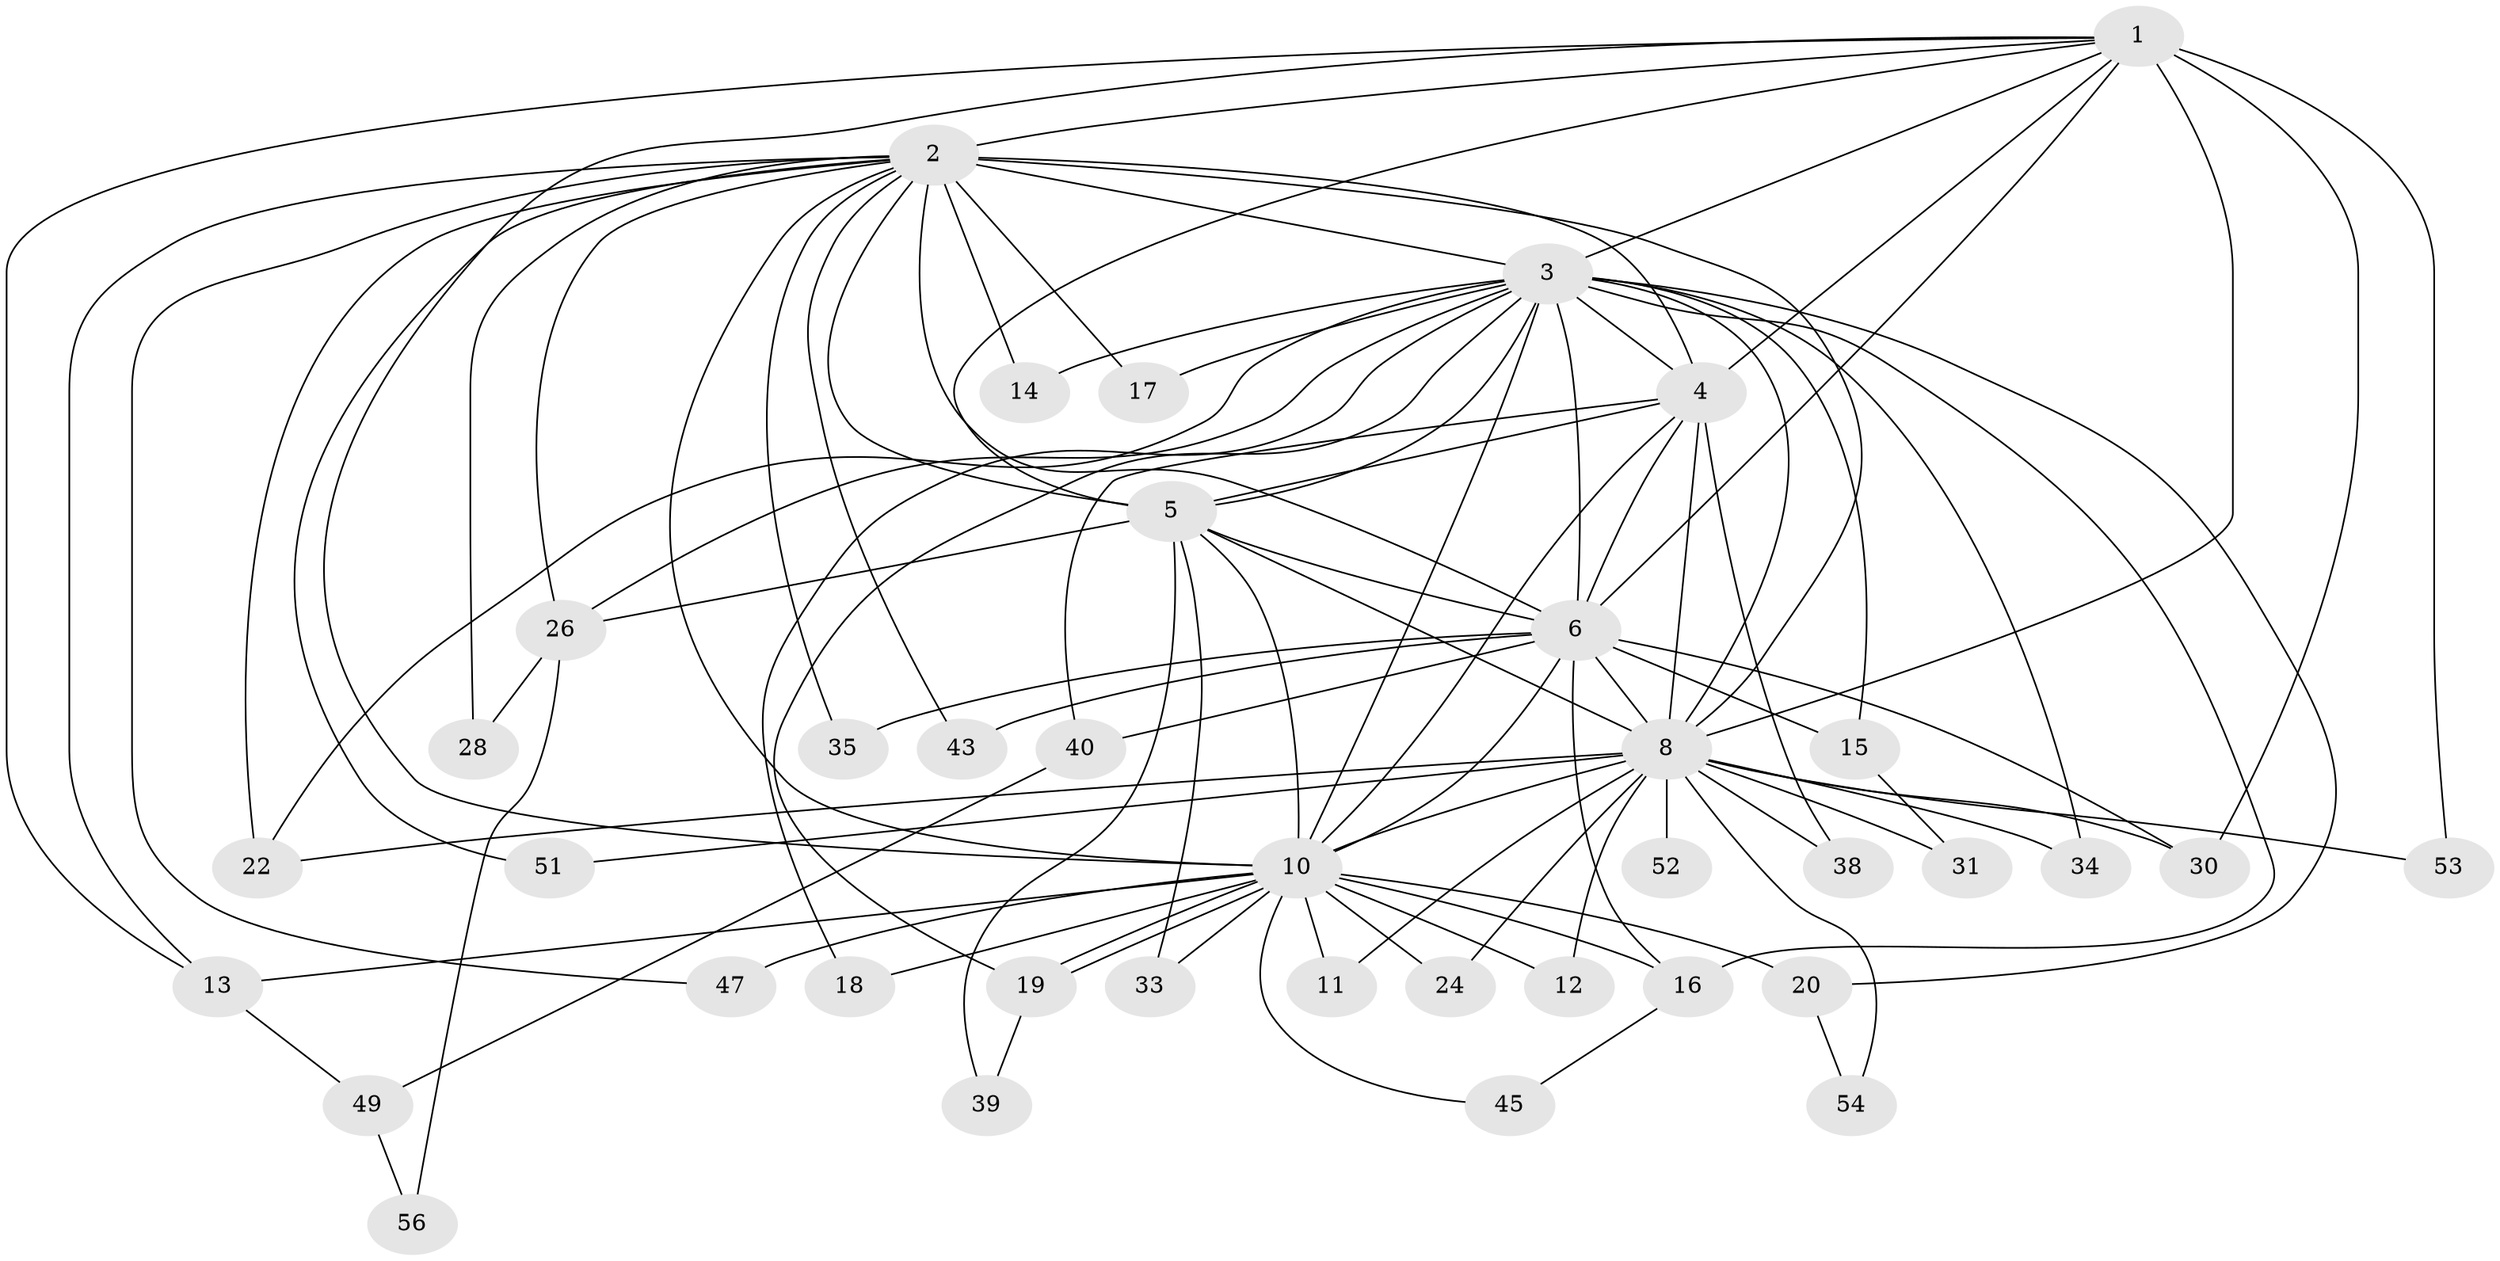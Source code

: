 // original degree distribution, {14: 0.017543859649122806, 16: 0.03508771929824561, 19: 0.017543859649122806, 12: 0.03508771929824561, 15: 0.03508771929824561, 20: 0.017543859649122806, 23: 0.017543859649122806, 2: 0.5087719298245614, 3: 0.2631578947368421, 4: 0.03508771929824561, 5: 0.017543859649122806}
// Generated by graph-tools (version 1.1) at 2025/11/02/27/25 16:11:03]
// undirected, 39 vertices, 95 edges
graph export_dot {
graph [start="1"]
  node [color=gray90,style=filled];
  1 [super="+57"];
  2 [super="+7"];
  3 [super="+42"];
  4 [super="+21"];
  5;
  6 [super="+27"];
  8 [super="+9"];
  10 [super="+37"];
  11;
  12;
  13 [super="+46"];
  14;
  15;
  16 [super="+23"];
  17 [super="+36"];
  18;
  19;
  20;
  22 [super="+29"];
  24 [super="+25"];
  26 [super="+32"];
  28;
  30 [super="+44"];
  31 [super="+41"];
  33 [super="+48"];
  34;
  35;
  38;
  39;
  40 [super="+50"];
  43;
  45;
  47;
  49;
  51;
  52 [super="+55"];
  53;
  54;
  56;
  1 -- 2 [weight=2];
  1 -- 3;
  1 -- 4;
  1 -- 5;
  1 -- 6 [weight=2];
  1 -- 8 [weight=3];
  1 -- 10;
  1 -- 13;
  1 -- 30;
  1 -- 53;
  2 -- 3 [weight=2];
  2 -- 4 [weight=3];
  2 -- 5 [weight=2];
  2 -- 6 [weight=2];
  2 -- 8 [weight=4];
  2 -- 10 [weight=3];
  2 -- 14;
  2 -- 28;
  2 -- 35;
  2 -- 51;
  2 -- 26;
  2 -- 43;
  2 -- 47;
  2 -- 17 [weight=2];
  2 -- 22;
  2 -- 13;
  3 -- 4;
  3 -- 5;
  3 -- 6;
  3 -- 8 [weight=2];
  3 -- 10;
  3 -- 14;
  3 -- 15;
  3 -- 16;
  3 -- 17;
  3 -- 18;
  3 -- 20;
  3 -- 22;
  3 -- 26;
  3 -- 34;
  3 -- 19;
  4 -- 5;
  4 -- 6;
  4 -- 8 [weight=2];
  4 -- 10;
  4 -- 38;
  4 -- 40 [weight=2];
  5 -- 6;
  5 -- 8 [weight=2];
  5 -- 10;
  5 -- 26;
  5 -- 33;
  5 -- 39;
  6 -- 8 [weight=2];
  6 -- 10;
  6 -- 15;
  6 -- 30;
  6 -- 35;
  6 -- 40;
  6 -- 43;
  6 -- 16;
  8 -- 10 [weight=2];
  8 -- 11;
  8 -- 12;
  8 -- 24 [weight=2];
  8 -- 31 [weight=2];
  8 -- 34;
  8 -- 38;
  8 -- 51;
  8 -- 52 [weight=3];
  8 -- 53;
  8 -- 54;
  8 -- 30;
  8 -- 22;
  10 -- 11;
  10 -- 12;
  10 -- 13;
  10 -- 16;
  10 -- 18;
  10 -- 19;
  10 -- 19;
  10 -- 20;
  10 -- 24;
  10 -- 33 [weight=2];
  10 -- 45;
  10 -- 47;
  13 -- 49;
  15 -- 31;
  16 -- 45;
  19 -- 39;
  20 -- 54;
  26 -- 28;
  26 -- 56;
  40 -- 49;
  49 -- 56;
}
